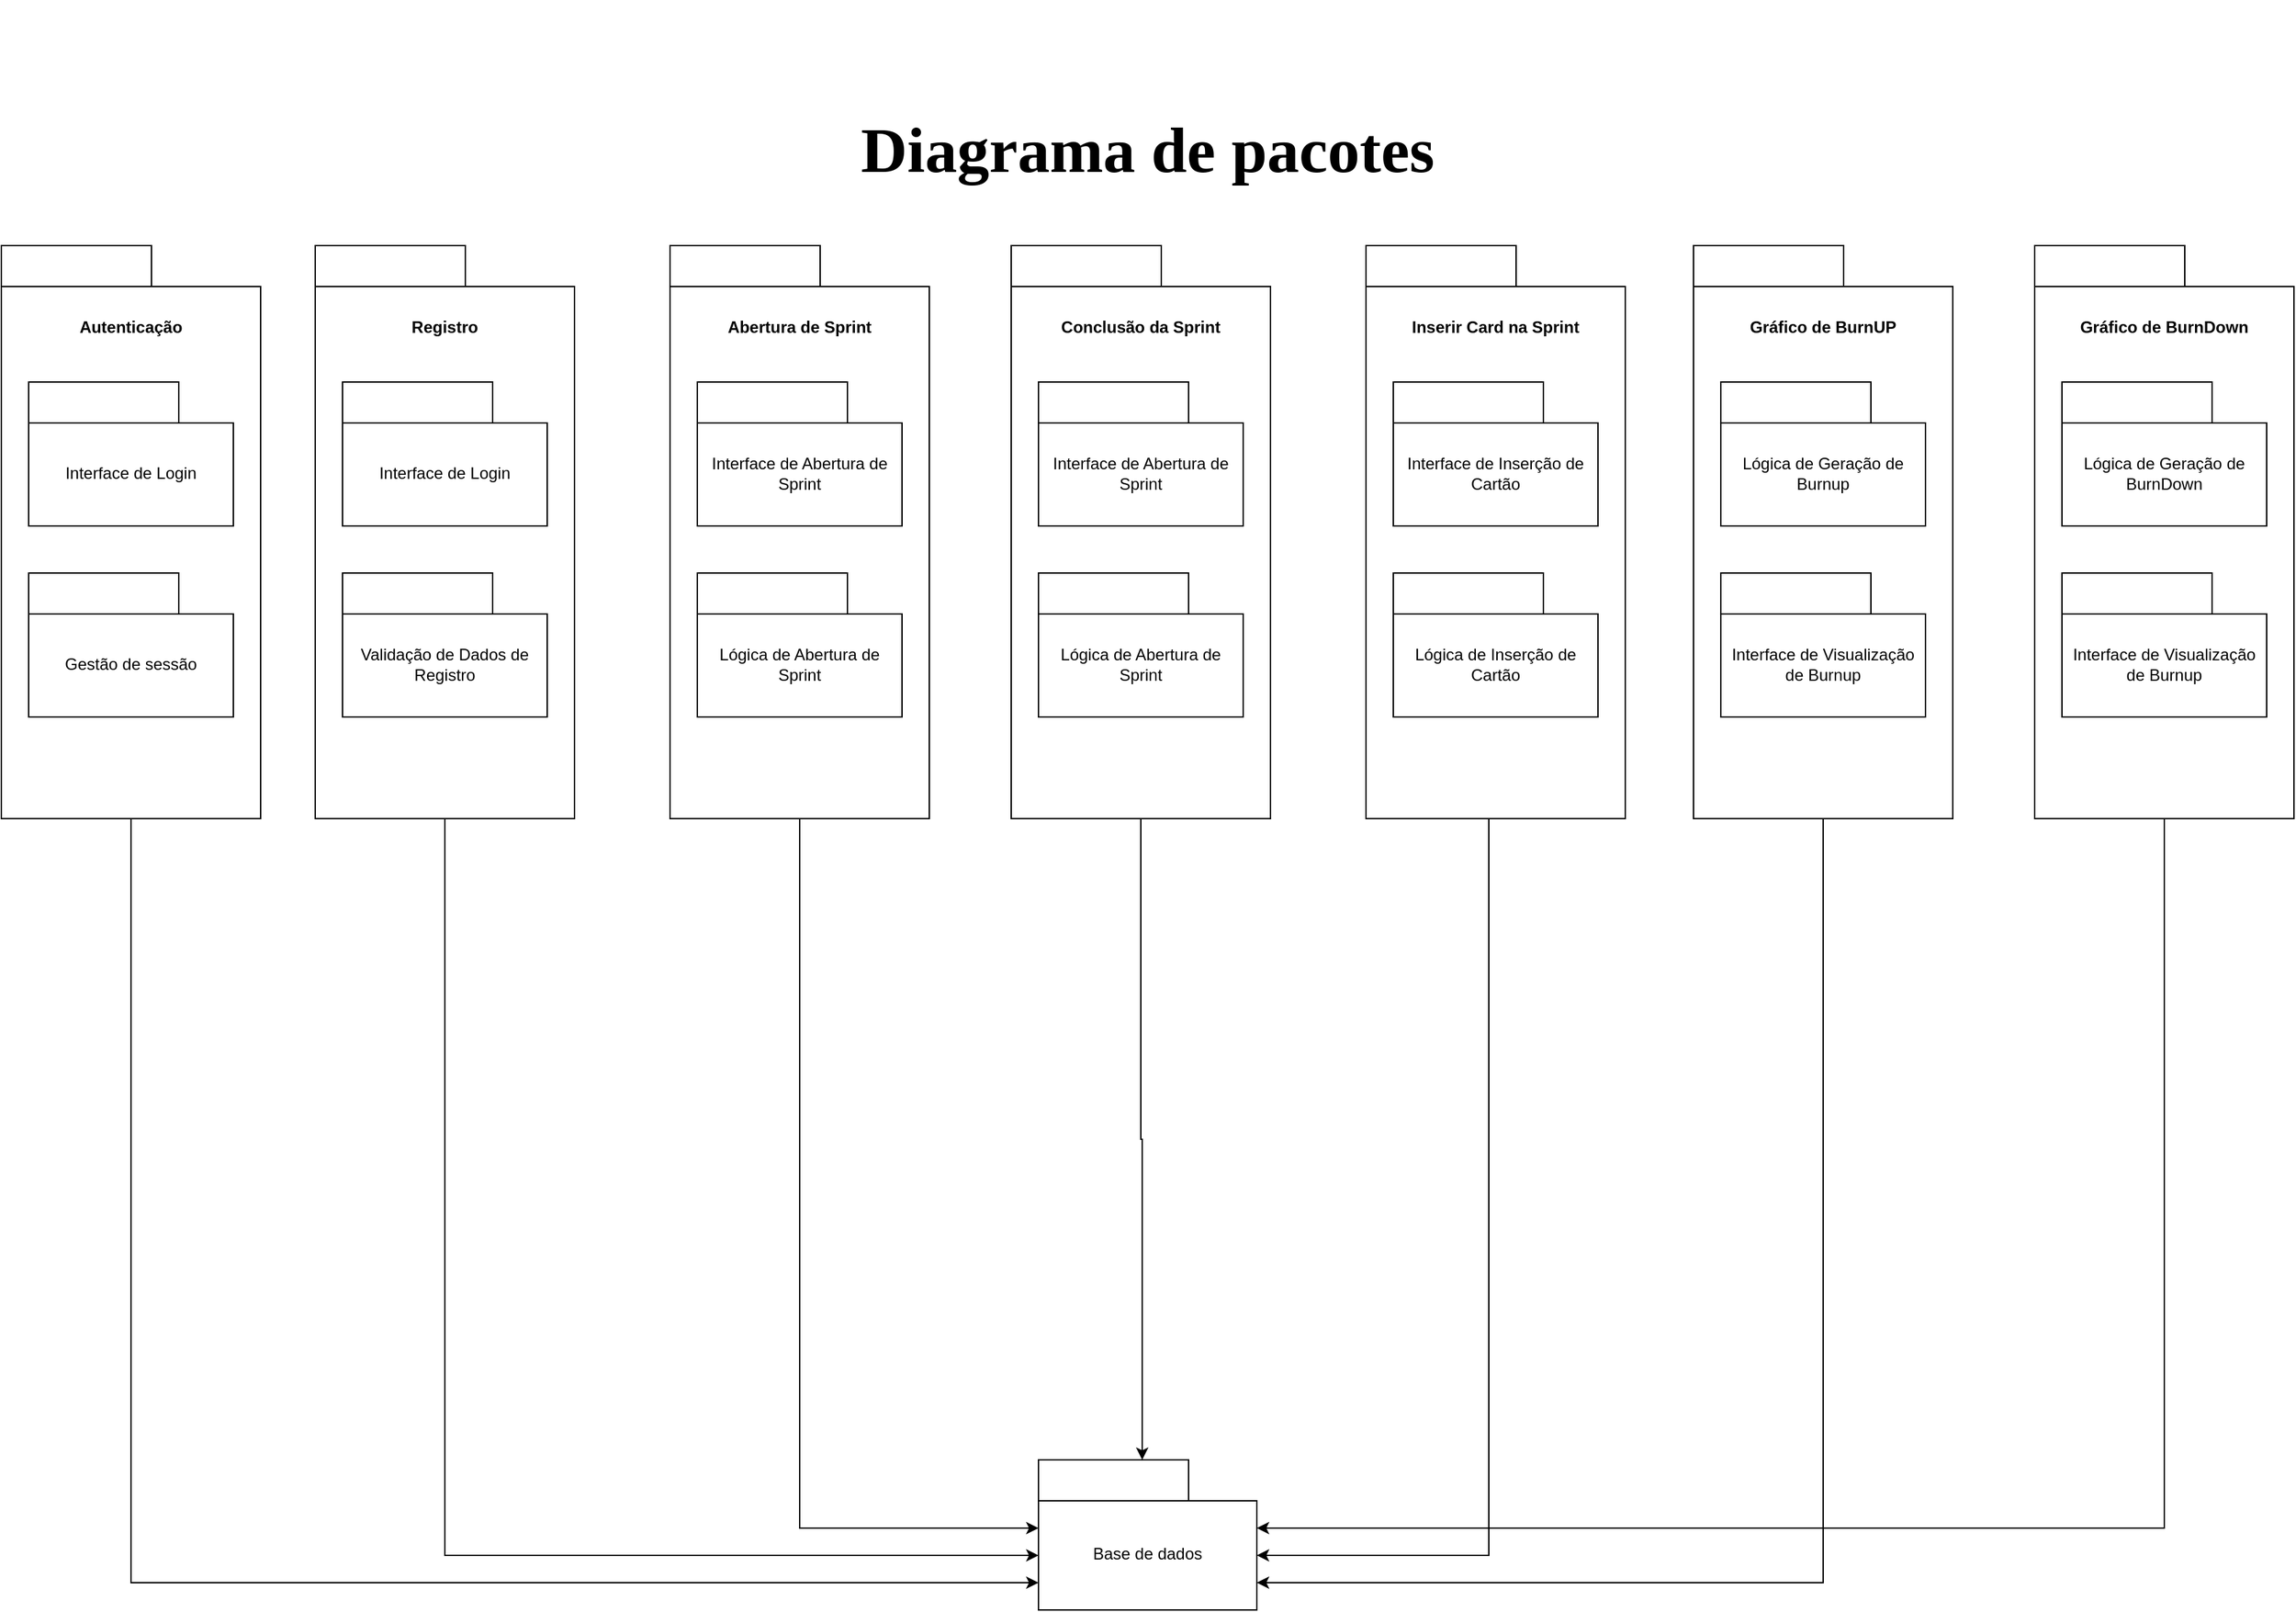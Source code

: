<mxfile version="22.1.0" type="device">
  <diagram name="Page-1" id="_2eva58EBYKzDrMJTcXa">
    <mxGraphModel dx="2200" dy="2380" grid="1" gridSize="10" guides="1" tooltips="1" connect="1" arrows="1" fold="1" page="1" pageScale="1" pageWidth="850" pageHeight="1100" math="0" shadow="0">
      <root>
        <mxCell id="0" />
        <mxCell id="1" parent="0" />
        <mxCell id="Di-jFYtSvey8VxAlDp1h-12" value="" style="shape=folder;fontStyle=1;tabWidth=110;tabHeight=30;tabPosition=left;html=1;boundedLbl=1;labelInHeader=1;container=1;collapsible=0;whiteSpace=wrap;" vertex="1" parent="1">
          <mxGeometry x="180" y="60" width="190" height="420" as="geometry" />
        </mxCell>
        <mxCell id="Di-jFYtSvey8VxAlDp1h-13" value="&lt;b&gt;Autenticação&lt;/b&gt;" style="html=1;strokeColor=none;resizeWidth=1;resizeHeight=1;fillColor=none;part=1;connectable=0;allowArrows=0;deletable=0;whiteSpace=wrap;" vertex="1" parent="Di-jFYtSvey8VxAlDp1h-12">
          <mxGeometry width="190" height="60.0" relative="1" as="geometry">
            <mxPoint y="30" as="offset" />
          </mxGeometry>
        </mxCell>
        <mxCell id="Di-jFYtSvey8VxAlDp1h-14" value="" style="shape=folder;fontStyle=1;tabWidth=110;tabHeight=30;tabPosition=left;html=1;boundedLbl=1;labelInHeader=1;container=1;collapsible=0;whiteSpace=wrap;" vertex="1" parent="Di-jFYtSvey8VxAlDp1h-12">
          <mxGeometry x="20" y="100" width="150" height="105.45" as="geometry" />
        </mxCell>
        <mxCell id="Di-jFYtSvey8VxAlDp1h-15" value="Interface de Login" style="html=1;strokeColor=none;resizeWidth=1;resizeHeight=1;fillColor=none;part=1;connectable=0;allowArrows=0;deletable=0;whiteSpace=wrap;" vertex="1" parent="Di-jFYtSvey8VxAlDp1h-14">
          <mxGeometry width="150" height="73.815" relative="1" as="geometry">
            <mxPoint y="30" as="offset" />
          </mxGeometry>
        </mxCell>
        <mxCell id="Di-jFYtSvey8VxAlDp1h-16" value="" style="shape=folder;fontStyle=1;tabWidth=110;tabHeight=30;tabPosition=left;html=1;boundedLbl=1;labelInHeader=1;container=1;collapsible=0;whiteSpace=wrap;" vertex="1" parent="Di-jFYtSvey8VxAlDp1h-12">
          <mxGeometry x="20" y="240" width="150" height="105.45" as="geometry" />
        </mxCell>
        <mxCell id="Di-jFYtSvey8VxAlDp1h-17" value="Gestão de sessão" style="html=1;strokeColor=none;resizeWidth=1;resizeHeight=1;fillColor=none;part=1;connectable=0;allowArrows=0;deletable=0;whiteSpace=wrap;" vertex="1" parent="Di-jFYtSvey8VxAlDp1h-16">
          <mxGeometry width="150" height="73.815" relative="1" as="geometry">
            <mxPoint y="30" as="offset" />
          </mxGeometry>
        </mxCell>
        <mxCell id="Di-jFYtSvey8VxAlDp1h-18" value="&lt;b&gt;Login&lt;/b&gt;" style="html=1;strokeColor=none;resizeWidth=1;resizeHeight=1;fillColor=none;part=1;connectable=0;allowArrows=0;deletable=0;whiteSpace=wrap;" vertex="1" parent="1">
          <mxGeometry x="670" y="80" width="190" height="60.0" as="geometry" />
        </mxCell>
        <mxCell id="Di-jFYtSvey8VxAlDp1h-23" value="" style="shape=folder;fontStyle=1;tabWidth=110;tabHeight=30;tabPosition=left;html=1;boundedLbl=1;labelInHeader=1;container=1;collapsible=0;whiteSpace=wrap;" vertex="1" parent="1">
          <mxGeometry x="670" y="60" width="190" height="420" as="geometry" />
        </mxCell>
        <mxCell id="Di-jFYtSvey8VxAlDp1h-24" value="&lt;b&gt;Abertura de Sprint&lt;/b&gt;" style="html=1;strokeColor=none;resizeWidth=1;resizeHeight=1;fillColor=none;part=1;connectable=0;allowArrows=0;deletable=0;whiteSpace=wrap;" vertex="1" parent="Di-jFYtSvey8VxAlDp1h-23">
          <mxGeometry width="190" height="60.0" relative="1" as="geometry">
            <mxPoint y="30" as="offset" />
          </mxGeometry>
        </mxCell>
        <mxCell id="Di-jFYtSvey8VxAlDp1h-25" value="" style="shape=folder;fontStyle=1;tabWidth=110;tabHeight=30;tabPosition=left;html=1;boundedLbl=1;labelInHeader=1;container=1;collapsible=0;whiteSpace=wrap;" vertex="1" parent="Di-jFYtSvey8VxAlDp1h-23">
          <mxGeometry x="20" y="100" width="150" height="105.45" as="geometry" />
        </mxCell>
        <mxCell id="Di-jFYtSvey8VxAlDp1h-26" value="Interface de Abertura de Sprint" style="html=1;strokeColor=none;resizeWidth=1;resizeHeight=1;fillColor=none;part=1;connectable=0;allowArrows=0;deletable=0;whiteSpace=wrap;" vertex="1" parent="Di-jFYtSvey8VxAlDp1h-25">
          <mxGeometry width="150" height="73.815" relative="1" as="geometry">
            <mxPoint y="30" as="offset" />
          </mxGeometry>
        </mxCell>
        <mxCell id="Di-jFYtSvey8VxAlDp1h-27" value="" style="shape=folder;fontStyle=1;tabWidth=110;tabHeight=30;tabPosition=left;html=1;boundedLbl=1;labelInHeader=1;container=1;collapsible=0;whiteSpace=wrap;" vertex="1" parent="Di-jFYtSvey8VxAlDp1h-23">
          <mxGeometry x="20" y="240" width="150" height="105.45" as="geometry" />
        </mxCell>
        <mxCell id="Di-jFYtSvey8VxAlDp1h-28" value="Lógica de Abertura de Sprint" style="html=1;strokeColor=none;resizeWidth=1;resizeHeight=1;fillColor=none;part=1;connectable=0;allowArrows=0;deletable=0;whiteSpace=wrap;" vertex="1" parent="Di-jFYtSvey8VxAlDp1h-27">
          <mxGeometry width="150" height="73.815" relative="1" as="geometry">
            <mxPoint y="30" as="offset" />
          </mxGeometry>
        </mxCell>
        <mxCell id="Di-jFYtSvey8VxAlDp1h-29" value="" style="shape=folder;fontStyle=1;tabWidth=110;tabHeight=30;tabPosition=left;html=1;boundedLbl=1;labelInHeader=1;container=1;collapsible=0;whiteSpace=wrap;" vertex="1" parent="1">
          <mxGeometry x="940" y="950" width="160" height="110" as="geometry" />
        </mxCell>
        <mxCell id="Di-jFYtSvey8VxAlDp1h-30" value="Base de dados" style="html=1;strokeColor=none;resizeWidth=1;resizeHeight=1;fillColor=none;part=1;connectable=0;allowArrows=0;deletable=0;whiteSpace=wrap;" vertex="1" parent="Di-jFYtSvey8VxAlDp1h-29">
          <mxGeometry width="160" height="77" relative="1" as="geometry">
            <mxPoint y="30" as="offset" />
          </mxGeometry>
        </mxCell>
        <mxCell id="Di-jFYtSvey8VxAlDp1h-31" value="" style="html=1;strokeColor=none;resizeWidth=1;resizeHeight=1;fillColor=none;part=1;connectable=0;allowArrows=0;deletable=0;whiteSpace=wrap;" vertex="1" parent="1">
          <mxGeometry x="450" y="-120" width="190" height="60.0" as="geometry" />
        </mxCell>
        <mxCell id="Di-jFYtSvey8VxAlDp1h-32" value="" style="shape=folder;fontStyle=1;tabWidth=110;tabHeight=30;tabPosition=left;html=1;boundedLbl=1;labelInHeader=1;container=1;collapsible=0;whiteSpace=wrap;" vertex="1" parent="1">
          <mxGeometry x="1180" y="60" width="190" height="420" as="geometry" />
        </mxCell>
        <mxCell id="Di-jFYtSvey8VxAlDp1h-33" value="&lt;b&gt;Inserir Card na Sprint&lt;/b&gt;" style="html=1;strokeColor=none;resizeWidth=1;resizeHeight=1;fillColor=none;part=1;connectable=0;allowArrows=0;deletable=0;whiteSpace=wrap;" vertex="1" parent="Di-jFYtSvey8VxAlDp1h-32">
          <mxGeometry width="190" height="60.0" relative="1" as="geometry">
            <mxPoint y="30" as="offset" />
          </mxGeometry>
        </mxCell>
        <mxCell id="Di-jFYtSvey8VxAlDp1h-34" value="" style="shape=folder;fontStyle=1;tabWidth=110;tabHeight=30;tabPosition=left;html=1;boundedLbl=1;labelInHeader=1;container=1;collapsible=0;whiteSpace=wrap;" vertex="1" parent="Di-jFYtSvey8VxAlDp1h-32">
          <mxGeometry x="20" y="100" width="150" height="105.45" as="geometry" />
        </mxCell>
        <mxCell id="Di-jFYtSvey8VxAlDp1h-35" value="Interface de Inserção de Cartão" style="html=1;strokeColor=none;resizeWidth=1;resizeHeight=1;fillColor=none;part=1;connectable=0;allowArrows=0;deletable=0;whiteSpace=wrap;" vertex="1" parent="Di-jFYtSvey8VxAlDp1h-34">
          <mxGeometry width="150" height="73.815" relative="1" as="geometry">
            <mxPoint y="30" as="offset" />
          </mxGeometry>
        </mxCell>
        <mxCell id="Di-jFYtSvey8VxAlDp1h-36" value="" style="shape=folder;fontStyle=1;tabWidth=110;tabHeight=30;tabPosition=left;html=1;boundedLbl=1;labelInHeader=1;container=1;collapsible=0;whiteSpace=wrap;" vertex="1" parent="Di-jFYtSvey8VxAlDp1h-32">
          <mxGeometry x="20" y="240" width="150" height="105.45" as="geometry" />
        </mxCell>
        <mxCell id="Di-jFYtSvey8VxAlDp1h-37" value="Lógica de Inserção de Cartão" style="html=1;strokeColor=none;resizeWidth=1;resizeHeight=1;fillColor=none;part=1;connectable=0;allowArrows=0;deletable=0;whiteSpace=wrap;" vertex="1" parent="Di-jFYtSvey8VxAlDp1h-36">
          <mxGeometry width="150" height="73.815" relative="1" as="geometry">
            <mxPoint y="30" as="offset" />
          </mxGeometry>
        </mxCell>
        <mxCell id="Di-jFYtSvey8VxAlDp1h-57" value="" style="shape=folder;fontStyle=1;tabWidth=110;tabHeight=30;tabPosition=left;html=1;boundedLbl=1;labelInHeader=1;container=1;collapsible=0;whiteSpace=wrap;" vertex="1" parent="1">
          <mxGeometry x="410" y="60" width="190" height="420" as="geometry" />
        </mxCell>
        <mxCell id="Di-jFYtSvey8VxAlDp1h-58" value="&lt;b&gt;Registro&lt;/b&gt;" style="html=1;strokeColor=none;resizeWidth=1;resizeHeight=1;fillColor=none;part=1;connectable=0;allowArrows=0;deletable=0;whiteSpace=wrap;" vertex="1" parent="Di-jFYtSvey8VxAlDp1h-57">
          <mxGeometry width="190" height="60.0" relative="1" as="geometry">
            <mxPoint y="30" as="offset" />
          </mxGeometry>
        </mxCell>
        <mxCell id="Di-jFYtSvey8VxAlDp1h-59" value="" style="shape=folder;fontStyle=1;tabWidth=110;tabHeight=30;tabPosition=left;html=1;boundedLbl=1;labelInHeader=1;container=1;collapsible=0;whiteSpace=wrap;" vertex="1" parent="Di-jFYtSvey8VxAlDp1h-57">
          <mxGeometry x="20" y="100" width="150" height="105.45" as="geometry" />
        </mxCell>
        <mxCell id="Di-jFYtSvey8VxAlDp1h-60" value="Interface de Login" style="html=1;strokeColor=none;resizeWidth=1;resizeHeight=1;fillColor=none;part=1;connectable=0;allowArrows=0;deletable=0;whiteSpace=wrap;" vertex="1" parent="Di-jFYtSvey8VxAlDp1h-59">
          <mxGeometry width="150" height="73.815" relative="1" as="geometry">
            <mxPoint y="30" as="offset" />
          </mxGeometry>
        </mxCell>
        <mxCell id="Di-jFYtSvey8VxAlDp1h-61" value="" style="shape=folder;fontStyle=1;tabWidth=110;tabHeight=30;tabPosition=left;html=1;boundedLbl=1;labelInHeader=1;container=1;collapsible=0;whiteSpace=wrap;" vertex="1" parent="Di-jFYtSvey8VxAlDp1h-57">
          <mxGeometry x="20" y="240" width="150" height="105.45" as="geometry" />
        </mxCell>
        <mxCell id="Di-jFYtSvey8VxAlDp1h-62" value="Validação de Dados de Registro" style="html=1;strokeColor=none;resizeWidth=1;resizeHeight=1;fillColor=none;part=1;connectable=0;allowArrows=0;deletable=0;whiteSpace=wrap;" vertex="1" parent="Di-jFYtSvey8VxAlDp1h-61">
          <mxGeometry width="150" height="73.815" relative="1" as="geometry">
            <mxPoint y="30" as="offset" />
          </mxGeometry>
        </mxCell>
        <mxCell id="AACwM9yWBkK7kz0YkmLD-5" value="" style="html=1;strokeColor=none;resizeWidth=1;resizeHeight=1;fillColor=none;part=1;connectable=0;allowArrows=0;deletable=0;whiteSpace=wrap;" vertex="1" parent="1">
          <mxGeometry x="780" y="-30" width="190" height="60.0" as="geometry" />
        </mxCell>
        <mxCell id="AACwM9yWBkK7kz0YkmLD-6" value="" style="shape=folder;fontStyle=1;tabWidth=110;tabHeight=30;tabPosition=left;html=1;boundedLbl=1;labelInHeader=1;container=1;collapsible=0;whiteSpace=wrap;" vertex="1" parent="1">
          <mxGeometry x="920" y="60" width="190" height="420" as="geometry" />
        </mxCell>
        <mxCell id="AACwM9yWBkK7kz0YkmLD-7" value="&lt;b&gt;Conclusão da Sprint&lt;/b&gt;" style="html=1;strokeColor=none;resizeWidth=1;resizeHeight=1;fillColor=none;part=1;connectable=0;allowArrows=0;deletable=0;whiteSpace=wrap;" vertex="1" parent="AACwM9yWBkK7kz0YkmLD-6">
          <mxGeometry width="190" height="60.0" relative="1" as="geometry">
            <mxPoint y="30" as="offset" />
          </mxGeometry>
        </mxCell>
        <mxCell id="AACwM9yWBkK7kz0YkmLD-8" value="" style="shape=folder;fontStyle=1;tabWidth=110;tabHeight=30;tabPosition=left;html=1;boundedLbl=1;labelInHeader=1;container=1;collapsible=0;whiteSpace=wrap;" vertex="1" parent="AACwM9yWBkK7kz0YkmLD-6">
          <mxGeometry x="20" y="100" width="150" height="105.45" as="geometry" />
        </mxCell>
        <mxCell id="AACwM9yWBkK7kz0YkmLD-9" value="Interface de Abertura de Sprint" style="html=1;strokeColor=none;resizeWidth=1;resizeHeight=1;fillColor=none;part=1;connectable=0;allowArrows=0;deletable=0;whiteSpace=wrap;" vertex="1" parent="AACwM9yWBkK7kz0YkmLD-8">
          <mxGeometry width="150" height="73.815" relative="1" as="geometry">
            <mxPoint y="30" as="offset" />
          </mxGeometry>
        </mxCell>
        <mxCell id="AACwM9yWBkK7kz0YkmLD-10" value="" style="shape=folder;fontStyle=1;tabWidth=110;tabHeight=30;tabPosition=left;html=1;boundedLbl=1;labelInHeader=1;container=1;collapsible=0;whiteSpace=wrap;" vertex="1" parent="AACwM9yWBkK7kz0YkmLD-6">
          <mxGeometry x="20" y="240" width="150" height="105.45" as="geometry" />
        </mxCell>
        <mxCell id="AACwM9yWBkK7kz0YkmLD-11" value="Lógica de Abertura de Sprint" style="html=1;strokeColor=none;resizeWidth=1;resizeHeight=1;fillColor=none;part=1;connectable=0;allowArrows=0;deletable=0;whiteSpace=wrap;" vertex="1" parent="AACwM9yWBkK7kz0YkmLD-10">
          <mxGeometry width="150" height="73.815" relative="1" as="geometry">
            <mxPoint y="30" as="offset" />
          </mxGeometry>
        </mxCell>
        <mxCell id="AACwM9yWBkK7kz0YkmLD-14" value="" style="shape=folder;fontStyle=1;tabWidth=110;tabHeight=30;tabPosition=left;html=1;boundedLbl=1;labelInHeader=1;container=1;collapsible=0;whiteSpace=wrap;" vertex="1" parent="1">
          <mxGeometry x="1420" y="60" width="190" height="420" as="geometry" />
        </mxCell>
        <mxCell id="AACwM9yWBkK7kz0YkmLD-15" value="&lt;b&gt;Gráfico de BurnUP&lt;/b&gt;" style="html=1;strokeColor=none;resizeWidth=1;resizeHeight=1;fillColor=none;part=1;connectable=0;allowArrows=0;deletable=0;whiteSpace=wrap;" vertex="1" parent="AACwM9yWBkK7kz0YkmLD-14">
          <mxGeometry width="190" height="60.0" relative="1" as="geometry">
            <mxPoint y="30" as="offset" />
          </mxGeometry>
        </mxCell>
        <mxCell id="AACwM9yWBkK7kz0YkmLD-16" value="" style="shape=folder;fontStyle=1;tabWidth=110;tabHeight=30;tabPosition=left;html=1;boundedLbl=1;labelInHeader=1;container=1;collapsible=0;whiteSpace=wrap;" vertex="1" parent="AACwM9yWBkK7kz0YkmLD-14">
          <mxGeometry x="20" y="100" width="150" height="105.45" as="geometry" />
        </mxCell>
        <mxCell id="AACwM9yWBkK7kz0YkmLD-17" value="Lógica de Geração de Burnup" style="html=1;strokeColor=none;resizeWidth=1;resizeHeight=1;fillColor=none;part=1;connectable=0;allowArrows=0;deletable=0;whiteSpace=wrap;" vertex="1" parent="AACwM9yWBkK7kz0YkmLD-16">
          <mxGeometry width="150" height="73.815" relative="1" as="geometry">
            <mxPoint y="30" as="offset" />
          </mxGeometry>
        </mxCell>
        <mxCell id="AACwM9yWBkK7kz0YkmLD-18" value="" style="shape=folder;fontStyle=1;tabWidth=110;tabHeight=30;tabPosition=left;html=1;boundedLbl=1;labelInHeader=1;container=1;collapsible=0;whiteSpace=wrap;" vertex="1" parent="AACwM9yWBkK7kz0YkmLD-14">
          <mxGeometry x="20" y="240" width="150" height="105.45" as="geometry" />
        </mxCell>
        <mxCell id="AACwM9yWBkK7kz0YkmLD-19" value="Interface de Visualização de Burnup" style="html=1;strokeColor=none;resizeWidth=1;resizeHeight=1;fillColor=none;part=1;connectable=0;allowArrows=0;deletable=0;whiteSpace=wrap;" vertex="1" parent="AACwM9yWBkK7kz0YkmLD-18">
          <mxGeometry width="150" height="73.815" relative="1" as="geometry">
            <mxPoint y="30" as="offset" />
          </mxGeometry>
        </mxCell>
        <mxCell id="AACwM9yWBkK7kz0YkmLD-20" value="" style="shape=folder;fontStyle=1;tabWidth=110;tabHeight=30;tabPosition=left;html=1;boundedLbl=1;labelInHeader=1;container=1;collapsible=0;whiteSpace=wrap;" vertex="1" parent="1">
          <mxGeometry x="1670" y="60" width="190" height="420" as="geometry" />
        </mxCell>
        <mxCell id="AACwM9yWBkK7kz0YkmLD-21" value="&lt;b&gt;Gráfico de BurnDown&lt;/b&gt;" style="html=1;strokeColor=none;resizeWidth=1;resizeHeight=1;fillColor=none;part=1;connectable=0;allowArrows=0;deletable=0;whiteSpace=wrap;" vertex="1" parent="AACwM9yWBkK7kz0YkmLD-20">
          <mxGeometry width="190" height="60.0" relative="1" as="geometry">
            <mxPoint y="30" as="offset" />
          </mxGeometry>
        </mxCell>
        <mxCell id="AACwM9yWBkK7kz0YkmLD-22" value="" style="shape=folder;fontStyle=1;tabWidth=110;tabHeight=30;tabPosition=left;html=1;boundedLbl=1;labelInHeader=1;container=1;collapsible=0;whiteSpace=wrap;" vertex="1" parent="AACwM9yWBkK7kz0YkmLD-20">
          <mxGeometry x="20" y="100" width="150" height="105.45" as="geometry" />
        </mxCell>
        <mxCell id="AACwM9yWBkK7kz0YkmLD-23" value="Lógica de Geração de BurnDown" style="html=1;strokeColor=none;resizeWidth=1;resizeHeight=1;fillColor=none;part=1;connectable=0;allowArrows=0;deletable=0;whiteSpace=wrap;" vertex="1" parent="AACwM9yWBkK7kz0YkmLD-22">
          <mxGeometry width="150" height="73.815" relative="1" as="geometry">
            <mxPoint y="30" as="offset" />
          </mxGeometry>
        </mxCell>
        <mxCell id="AACwM9yWBkK7kz0YkmLD-24" value="" style="shape=folder;fontStyle=1;tabWidth=110;tabHeight=30;tabPosition=left;html=1;boundedLbl=1;labelInHeader=1;container=1;collapsible=0;whiteSpace=wrap;" vertex="1" parent="AACwM9yWBkK7kz0YkmLD-20">
          <mxGeometry x="20" y="240" width="150" height="105.45" as="geometry" />
        </mxCell>
        <mxCell id="AACwM9yWBkK7kz0YkmLD-25" value="Interface de Visualização de Burnup" style="html=1;strokeColor=none;resizeWidth=1;resizeHeight=1;fillColor=none;part=1;connectable=0;allowArrows=0;deletable=0;whiteSpace=wrap;" vertex="1" parent="AACwM9yWBkK7kz0YkmLD-24">
          <mxGeometry width="150" height="73.815" relative="1" as="geometry">
            <mxPoint y="30" as="offset" />
          </mxGeometry>
        </mxCell>
        <mxCell id="AACwM9yWBkK7kz0YkmLD-26" style="edgeStyle=orthogonalEdgeStyle;rounded=0;orthogonalLoop=1;jettySize=auto;html=1;entryX=0;entryY=0;entryDx=0;entryDy=90;entryPerimeter=0;" edge="1" parent="1" source="Di-jFYtSvey8VxAlDp1h-12" target="Di-jFYtSvey8VxAlDp1h-29">
          <mxGeometry relative="1" as="geometry">
            <Array as="points">
              <mxPoint x="275" y="1040" />
            </Array>
          </mxGeometry>
        </mxCell>
        <mxCell id="AACwM9yWBkK7kz0YkmLD-27" style="edgeStyle=orthogonalEdgeStyle;rounded=0;orthogonalLoop=1;jettySize=auto;html=1;entryX=0;entryY=0;entryDx=0;entryDy=70;entryPerimeter=0;" edge="1" parent="1" source="Di-jFYtSvey8VxAlDp1h-57" target="Di-jFYtSvey8VxAlDp1h-29">
          <mxGeometry relative="1" as="geometry">
            <Array as="points">
              <mxPoint x="505" y="1020" />
            </Array>
          </mxGeometry>
        </mxCell>
        <mxCell id="AACwM9yWBkK7kz0YkmLD-28" style="edgeStyle=orthogonalEdgeStyle;rounded=0;orthogonalLoop=1;jettySize=auto;html=1;entryX=0;entryY=0;entryDx=0;entryDy=50;entryPerimeter=0;" edge="1" parent="1" source="Di-jFYtSvey8VxAlDp1h-23" target="Di-jFYtSvey8VxAlDp1h-29">
          <mxGeometry relative="1" as="geometry">
            <Array as="points">
              <mxPoint x="765" y="1000" />
            </Array>
          </mxGeometry>
        </mxCell>
        <mxCell id="AACwM9yWBkK7kz0YkmLD-29" style="edgeStyle=orthogonalEdgeStyle;rounded=0;orthogonalLoop=1;jettySize=auto;html=1;entryX=0.475;entryY=0;entryDx=0;entryDy=0;entryPerimeter=0;" edge="1" parent="1" source="AACwM9yWBkK7kz0YkmLD-6" target="Di-jFYtSvey8VxAlDp1h-29">
          <mxGeometry relative="1" as="geometry" />
        </mxCell>
        <mxCell id="AACwM9yWBkK7kz0YkmLD-30" style="edgeStyle=orthogonalEdgeStyle;rounded=0;orthogonalLoop=1;jettySize=auto;html=1;entryX=0;entryY=0;entryDx=160;entryDy=70;entryPerimeter=0;" edge="1" parent="1" source="Di-jFYtSvey8VxAlDp1h-32" target="Di-jFYtSvey8VxAlDp1h-29">
          <mxGeometry relative="1" as="geometry">
            <Array as="points">
              <mxPoint x="1270" y="1020" />
            </Array>
          </mxGeometry>
        </mxCell>
        <mxCell id="AACwM9yWBkK7kz0YkmLD-31" style="edgeStyle=orthogonalEdgeStyle;rounded=0;orthogonalLoop=1;jettySize=auto;html=1;entryX=0;entryY=0;entryDx=160;entryDy=90;entryPerimeter=0;" edge="1" parent="1" source="AACwM9yWBkK7kz0YkmLD-14" target="Di-jFYtSvey8VxAlDp1h-29">
          <mxGeometry relative="1" as="geometry">
            <Array as="points">
              <mxPoint x="1515" y="1040" />
            </Array>
          </mxGeometry>
        </mxCell>
        <mxCell id="AACwM9yWBkK7kz0YkmLD-32" style="edgeStyle=orthogonalEdgeStyle;rounded=0;orthogonalLoop=1;jettySize=auto;html=1;entryX=0;entryY=0;entryDx=160;entryDy=50;entryPerimeter=0;" edge="1" parent="1" source="AACwM9yWBkK7kz0YkmLD-20" target="Di-jFYtSvey8VxAlDp1h-29">
          <mxGeometry relative="1" as="geometry">
            <Array as="points">
              <mxPoint x="1765" y="1000" />
            </Array>
          </mxGeometry>
        </mxCell>
        <mxCell id="AACwM9yWBkK7kz0YkmLD-33" value="&lt;font face=&quot;Times New Roman&quot; style=&quot;font-size: 47px;&quot;&gt;&lt;b&gt;Diagrama de pacotes&lt;/b&gt;&lt;/font&gt;" style="text;html=1;strokeColor=none;fillColor=none;align=center;verticalAlign=middle;whiteSpace=wrap;rounded=0;" vertex="1" parent="1">
          <mxGeometry x="730" y="-100" width="580" height="180" as="geometry" />
        </mxCell>
      </root>
    </mxGraphModel>
  </diagram>
</mxfile>
